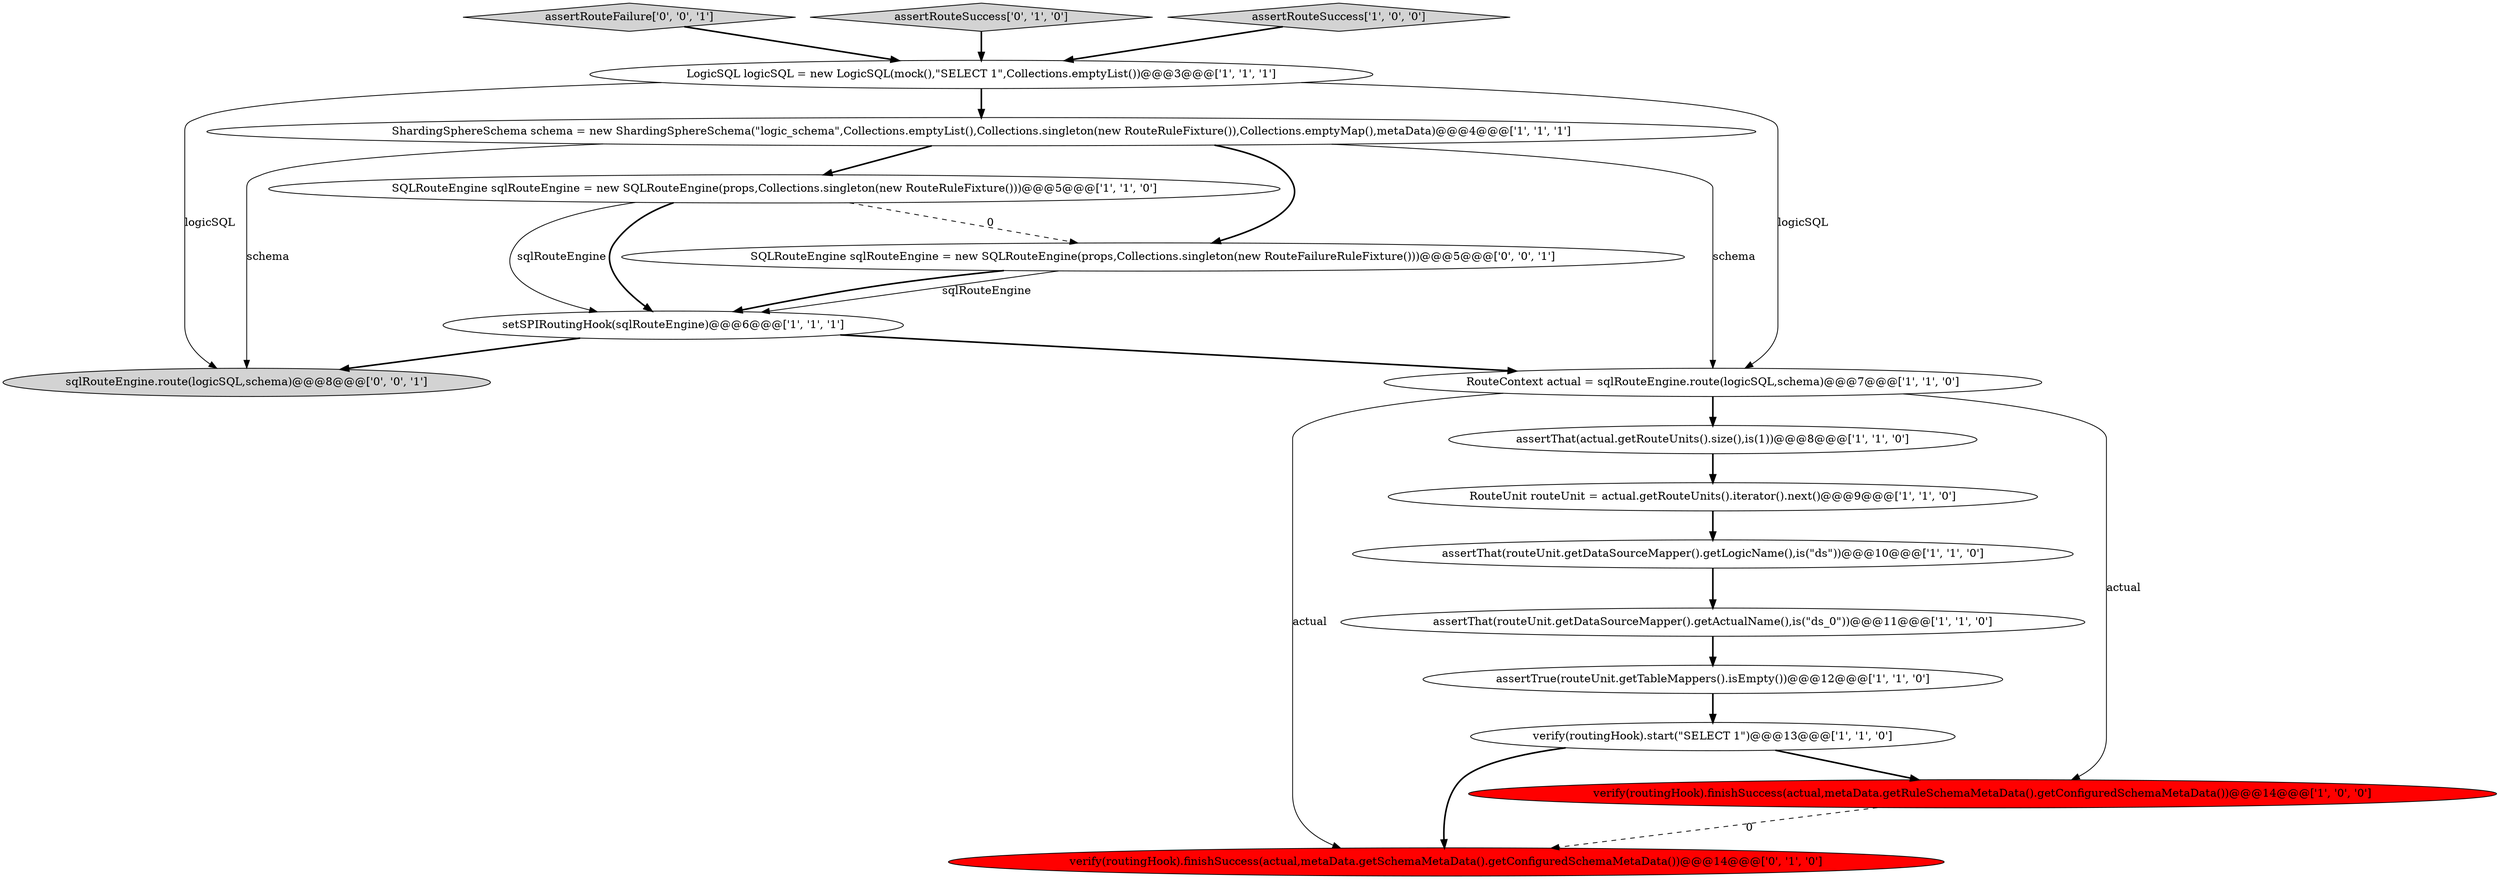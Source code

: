 digraph {
16 [style = filled, label = "assertRouteFailure['0', '0', '1']", fillcolor = lightgray, shape = diamond image = "AAA0AAABBB3BBB"];
17 [style = filled, label = "SQLRouteEngine sqlRouteEngine = new SQLRouteEngine(props,Collections.singleton(new RouteFailureRuleFixture()))@@@5@@@['0', '0', '1']", fillcolor = white, shape = ellipse image = "AAA0AAABBB3BBB"];
1 [style = filled, label = "RouteContext actual = sqlRouteEngine.route(logicSQL,schema)@@@7@@@['1', '1', '0']", fillcolor = white, shape = ellipse image = "AAA0AAABBB1BBB"];
13 [style = filled, label = "verify(routingHook).finishSuccess(actual,metaData.getSchemaMetaData().getConfiguredSchemaMetaData())@@@14@@@['0', '1', '0']", fillcolor = red, shape = ellipse image = "AAA1AAABBB2BBB"];
11 [style = filled, label = "assertThat(routeUnit.getDataSourceMapper().getLogicName(),is(\"ds\"))@@@10@@@['1', '1', '0']", fillcolor = white, shape = ellipse image = "AAA0AAABBB1BBB"];
15 [style = filled, label = "sqlRouteEngine.route(logicSQL,schema)@@@8@@@['0', '0', '1']", fillcolor = lightgray, shape = ellipse image = "AAA0AAABBB3BBB"];
14 [style = filled, label = "assertRouteSuccess['0', '1', '0']", fillcolor = lightgray, shape = diamond image = "AAA0AAABBB2BBB"];
8 [style = filled, label = "assertThat(actual.getRouteUnits().size(),is(1))@@@8@@@['1', '1', '0']", fillcolor = white, shape = ellipse image = "AAA0AAABBB1BBB"];
12 [style = filled, label = "assertTrue(routeUnit.getTableMappers().isEmpty())@@@12@@@['1', '1', '0']", fillcolor = white, shape = ellipse image = "AAA0AAABBB1BBB"];
0 [style = filled, label = "ShardingSphereSchema schema = new ShardingSphereSchema(\"logic_schema\",Collections.emptyList(),Collections.singleton(new RouteRuleFixture()),Collections.emptyMap(),metaData)@@@4@@@['1', '1', '1']", fillcolor = white, shape = ellipse image = "AAA0AAABBB1BBB"];
5 [style = filled, label = "setSPIRoutingHook(sqlRouteEngine)@@@6@@@['1', '1', '1']", fillcolor = white, shape = ellipse image = "AAA0AAABBB1BBB"];
3 [style = filled, label = "SQLRouteEngine sqlRouteEngine = new SQLRouteEngine(props,Collections.singleton(new RouteRuleFixture()))@@@5@@@['1', '1', '0']", fillcolor = white, shape = ellipse image = "AAA0AAABBB1BBB"];
4 [style = filled, label = "verify(routingHook).start(\"SELECT 1\")@@@13@@@['1', '1', '0']", fillcolor = white, shape = ellipse image = "AAA0AAABBB1BBB"];
7 [style = filled, label = "assertThat(routeUnit.getDataSourceMapper().getActualName(),is(\"ds_0\"))@@@11@@@['1', '1', '0']", fillcolor = white, shape = ellipse image = "AAA0AAABBB1BBB"];
2 [style = filled, label = "assertRouteSuccess['1', '0', '0']", fillcolor = lightgray, shape = diamond image = "AAA0AAABBB1BBB"];
10 [style = filled, label = "LogicSQL logicSQL = new LogicSQL(mock(),\"SELECT 1\",Collections.emptyList())@@@3@@@['1', '1', '1']", fillcolor = white, shape = ellipse image = "AAA0AAABBB1BBB"];
6 [style = filled, label = "verify(routingHook).finishSuccess(actual,metaData.getRuleSchemaMetaData().getConfiguredSchemaMetaData())@@@14@@@['1', '0', '0']", fillcolor = red, shape = ellipse image = "AAA1AAABBB1BBB"];
9 [style = filled, label = "RouteUnit routeUnit = actual.getRouteUnits().iterator().next()@@@9@@@['1', '1', '0']", fillcolor = white, shape = ellipse image = "AAA0AAABBB1BBB"];
0->3 [style = bold, label=""];
17->5 [style = bold, label=""];
3->17 [style = dashed, label="0"];
1->8 [style = bold, label=""];
9->11 [style = bold, label=""];
7->12 [style = bold, label=""];
4->6 [style = bold, label=""];
16->10 [style = bold, label=""];
0->17 [style = bold, label=""];
0->15 [style = solid, label="schema"];
10->15 [style = solid, label="logicSQL"];
4->13 [style = bold, label=""];
1->13 [style = solid, label="actual"];
14->10 [style = bold, label=""];
5->15 [style = bold, label=""];
2->10 [style = bold, label=""];
0->1 [style = solid, label="schema"];
5->1 [style = bold, label=""];
3->5 [style = bold, label=""];
6->13 [style = dashed, label="0"];
12->4 [style = bold, label=""];
1->6 [style = solid, label="actual"];
10->0 [style = bold, label=""];
8->9 [style = bold, label=""];
17->5 [style = solid, label="sqlRouteEngine"];
3->5 [style = solid, label="sqlRouteEngine"];
11->7 [style = bold, label=""];
10->1 [style = solid, label="logicSQL"];
}
